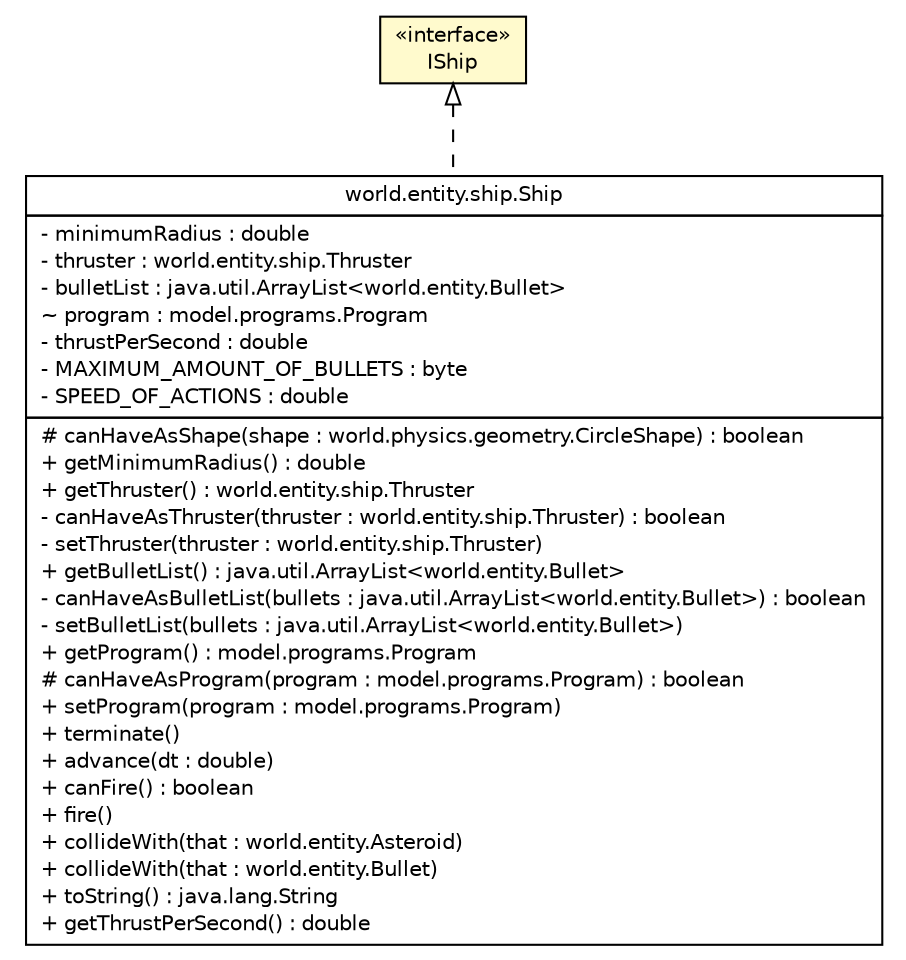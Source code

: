 #!/usr/local/bin/dot
#
# Class diagram 
# Generated by UMLGraph version R5_6 (http://www.umlgraph.org/)
#

digraph G {
	edge [fontname="Helvetica",fontsize=10,labelfontname="Helvetica",labelfontsize=10];
	node [fontname="Helvetica",fontsize=10,shape=plaintext];
	nodesep=0.25;
	ranksep=0.5;
	// model.IShip
	c11679 [label=<<table title="model.IShip" border="0" cellborder="1" cellspacing="0" cellpadding="2" port="p" bgcolor="lemonChiffon" href="./IShip.html">
		<tr><td><table border="0" cellspacing="0" cellpadding="1">
<tr><td align="center" balign="center"> &#171;interface&#187; </td></tr>
<tr><td align="center" balign="center"> IShip </td></tr>
		</table></td></tr>
		</table>>, URL="./IShip.html", fontname="Helvetica", fontcolor="black", fontsize=10.0];
	// world.entity.ship.Ship
	c11772 [label=<<table title="world.entity.ship.Ship" border="0" cellborder="1" cellspacing="0" cellpadding="2" port="p" href="../world/entity/ship/Ship.html">
		<tr><td><table border="0" cellspacing="0" cellpadding="1">
<tr><td align="center" balign="center"> world.entity.ship.Ship </td></tr>
		</table></td></tr>
		<tr><td><table border="0" cellspacing="0" cellpadding="1">
<tr><td align="left" balign="left"> - minimumRadius : double </td></tr>
<tr><td align="left" balign="left"> - thruster : world.entity.ship.Thruster </td></tr>
<tr><td align="left" balign="left"> - bulletList : java.util.ArrayList&lt;world.entity.Bullet&gt; </td></tr>
<tr><td align="left" balign="left"> ~ program : model.programs.Program </td></tr>
<tr><td align="left" balign="left"> - thrustPerSecond : double </td></tr>
<tr><td align="left" balign="left"> - MAXIMUM_AMOUNT_OF_BULLETS : byte </td></tr>
<tr><td align="left" balign="left"> - SPEED_OF_ACTIONS : double </td></tr>
		</table></td></tr>
		<tr><td><table border="0" cellspacing="0" cellpadding="1">
<tr><td align="left" balign="left"> # canHaveAsShape(shape : world.physics.geometry.CircleShape) : boolean </td></tr>
<tr><td align="left" balign="left"> + getMinimumRadius() : double </td></tr>
<tr><td align="left" balign="left"> + getThruster() : world.entity.ship.Thruster </td></tr>
<tr><td align="left" balign="left"> - canHaveAsThruster(thruster : world.entity.ship.Thruster) : boolean </td></tr>
<tr><td align="left" balign="left"> - setThruster(thruster : world.entity.ship.Thruster) </td></tr>
<tr><td align="left" balign="left"> + getBulletList() : java.util.ArrayList&lt;world.entity.Bullet&gt; </td></tr>
<tr><td align="left" balign="left"> - canHaveAsBulletList(bullets : java.util.ArrayList&lt;world.entity.Bullet&gt;) : boolean </td></tr>
<tr><td align="left" balign="left"> - setBulletList(bullets : java.util.ArrayList&lt;world.entity.Bullet&gt;) </td></tr>
<tr><td align="left" balign="left"> + getProgram() : model.programs.Program </td></tr>
<tr><td align="left" balign="left"> # canHaveAsProgram(program : model.programs.Program) : boolean </td></tr>
<tr><td align="left" balign="left"> + setProgram(program : model.programs.Program) </td></tr>
<tr><td align="left" balign="left"> + terminate() </td></tr>
<tr><td align="left" balign="left"> + advance(dt : double) </td></tr>
<tr><td align="left" balign="left"> + canFire() : boolean </td></tr>
<tr><td align="left" balign="left"> + fire() </td></tr>
<tr><td align="left" balign="left"> + collideWith(that : world.entity.Asteroid) </td></tr>
<tr><td align="left" balign="left"> + collideWith(that : world.entity.Bullet) </td></tr>
<tr><td align="left" balign="left"> + toString() : java.lang.String </td></tr>
<tr><td align="left" balign="left"> + getThrustPerSecond() : double </td></tr>
		</table></td></tr>
		</table>>, URL="../world/entity/ship/Ship.html", fontname="Helvetica", fontcolor="black", fontsize=10.0];
	//world.entity.ship.Ship implements model.IShip
	c11679:p -> c11772:p [dir=back,arrowtail=empty,style=dashed];
}

